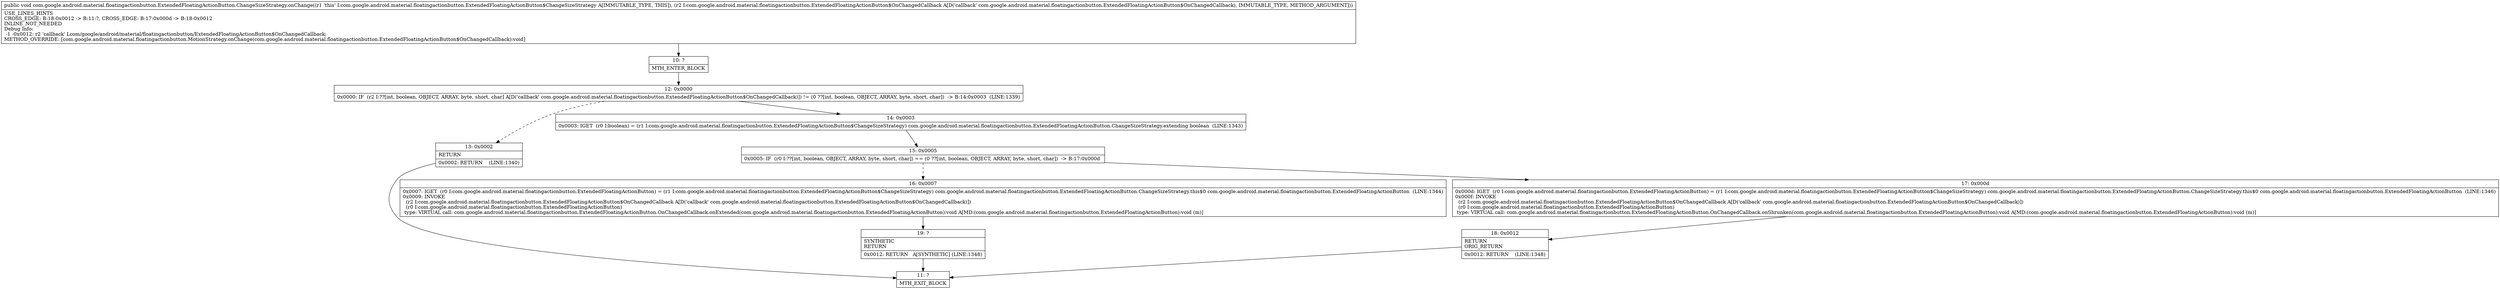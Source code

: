 digraph "CFG forcom.google.android.material.floatingactionbutton.ExtendedFloatingActionButton.ChangeSizeStrategy.onChange(Lcom\/google\/android\/material\/floatingactionbutton\/ExtendedFloatingActionButton$OnChangedCallback;)V" {
Node_10 [shape=record,label="{10\:\ ?|MTH_ENTER_BLOCK\l}"];
Node_12 [shape=record,label="{12\:\ 0x0000|0x0000: IF  (r2 I:??[int, boolean, OBJECT, ARRAY, byte, short, char] A[D('callback' com.google.android.material.floatingactionbutton.ExtendedFloatingActionButton$OnChangedCallback)]) != (0 ??[int, boolean, OBJECT, ARRAY, byte, short, char])  \-\> B:14:0x0003  (LINE:1339)\l}"];
Node_13 [shape=record,label="{13\:\ 0x0002|RETURN\l|0x0002: RETURN    (LINE:1340)\l}"];
Node_11 [shape=record,label="{11\:\ ?|MTH_EXIT_BLOCK\l}"];
Node_14 [shape=record,label="{14\:\ 0x0003|0x0003: IGET  (r0 I:boolean) = (r1 I:com.google.android.material.floatingactionbutton.ExtendedFloatingActionButton$ChangeSizeStrategy) com.google.android.material.floatingactionbutton.ExtendedFloatingActionButton.ChangeSizeStrategy.extending boolean  (LINE:1343)\l}"];
Node_15 [shape=record,label="{15\:\ 0x0005|0x0005: IF  (r0 I:??[int, boolean, OBJECT, ARRAY, byte, short, char]) == (0 ??[int, boolean, OBJECT, ARRAY, byte, short, char])  \-\> B:17:0x000d \l}"];
Node_16 [shape=record,label="{16\:\ 0x0007|0x0007: IGET  (r0 I:com.google.android.material.floatingactionbutton.ExtendedFloatingActionButton) = (r1 I:com.google.android.material.floatingactionbutton.ExtendedFloatingActionButton$ChangeSizeStrategy) com.google.android.material.floatingactionbutton.ExtendedFloatingActionButton.ChangeSizeStrategy.this$0 com.google.android.material.floatingactionbutton.ExtendedFloatingActionButton  (LINE:1344)\l0x0009: INVOKE  \l  (r2 I:com.google.android.material.floatingactionbutton.ExtendedFloatingActionButton$OnChangedCallback A[D('callback' com.google.android.material.floatingactionbutton.ExtendedFloatingActionButton$OnChangedCallback)])\l  (r0 I:com.google.android.material.floatingactionbutton.ExtendedFloatingActionButton)\l type: VIRTUAL call: com.google.android.material.floatingactionbutton.ExtendedFloatingActionButton.OnChangedCallback.onExtended(com.google.android.material.floatingactionbutton.ExtendedFloatingActionButton):void A[MD:(com.google.android.material.floatingactionbutton.ExtendedFloatingActionButton):void (m)]\l}"];
Node_19 [shape=record,label="{19\:\ ?|SYNTHETIC\lRETURN\l|0x0012: RETURN   A[SYNTHETIC] (LINE:1348)\l}"];
Node_17 [shape=record,label="{17\:\ 0x000d|0x000d: IGET  (r0 I:com.google.android.material.floatingactionbutton.ExtendedFloatingActionButton) = (r1 I:com.google.android.material.floatingactionbutton.ExtendedFloatingActionButton$ChangeSizeStrategy) com.google.android.material.floatingactionbutton.ExtendedFloatingActionButton.ChangeSizeStrategy.this$0 com.google.android.material.floatingactionbutton.ExtendedFloatingActionButton  (LINE:1346)\l0x000f: INVOKE  \l  (r2 I:com.google.android.material.floatingactionbutton.ExtendedFloatingActionButton$OnChangedCallback A[D('callback' com.google.android.material.floatingactionbutton.ExtendedFloatingActionButton$OnChangedCallback)])\l  (r0 I:com.google.android.material.floatingactionbutton.ExtendedFloatingActionButton)\l type: VIRTUAL call: com.google.android.material.floatingactionbutton.ExtendedFloatingActionButton.OnChangedCallback.onShrunken(com.google.android.material.floatingactionbutton.ExtendedFloatingActionButton):void A[MD:(com.google.android.material.floatingactionbutton.ExtendedFloatingActionButton):void (m)]\l}"];
Node_18 [shape=record,label="{18\:\ 0x0012|RETURN\lORIG_RETURN\l|0x0012: RETURN    (LINE:1348)\l}"];
MethodNode[shape=record,label="{public void com.google.android.material.floatingactionbutton.ExtendedFloatingActionButton.ChangeSizeStrategy.onChange((r1 'this' I:com.google.android.material.floatingactionbutton.ExtendedFloatingActionButton$ChangeSizeStrategy A[IMMUTABLE_TYPE, THIS]), (r2 I:com.google.android.material.floatingactionbutton.ExtendedFloatingActionButton$OnChangedCallback A[D('callback' com.google.android.material.floatingactionbutton.ExtendedFloatingActionButton$OnChangedCallback), IMMUTABLE_TYPE, METHOD_ARGUMENT]))  | USE_LINES_HINTS\lCROSS_EDGE: B:18:0x0012 \-\> B:11:?, CROSS_EDGE: B:17:0x000d \-\> B:18:0x0012\lINLINE_NOT_NEEDED\lDebug Info:\l  \-1 \-0x0012: r2 'callback' Lcom\/google\/android\/material\/floatingactionbutton\/ExtendedFloatingActionButton$OnChangedCallback;\lMETHOD_OVERRIDE: [com.google.android.material.floatingactionbutton.MotionStrategy.onChange(com.google.android.material.floatingactionbutton.ExtendedFloatingActionButton$OnChangedCallback):void]\l}"];
MethodNode -> Node_10;Node_10 -> Node_12;
Node_12 -> Node_13[style=dashed];
Node_12 -> Node_14;
Node_13 -> Node_11;
Node_14 -> Node_15;
Node_15 -> Node_16[style=dashed];
Node_15 -> Node_17;
Node_16 -> Node_19;
Node_19 -> Node_11;
Node_17 -> Node_18;
Node_18 -> Node_11;
}

